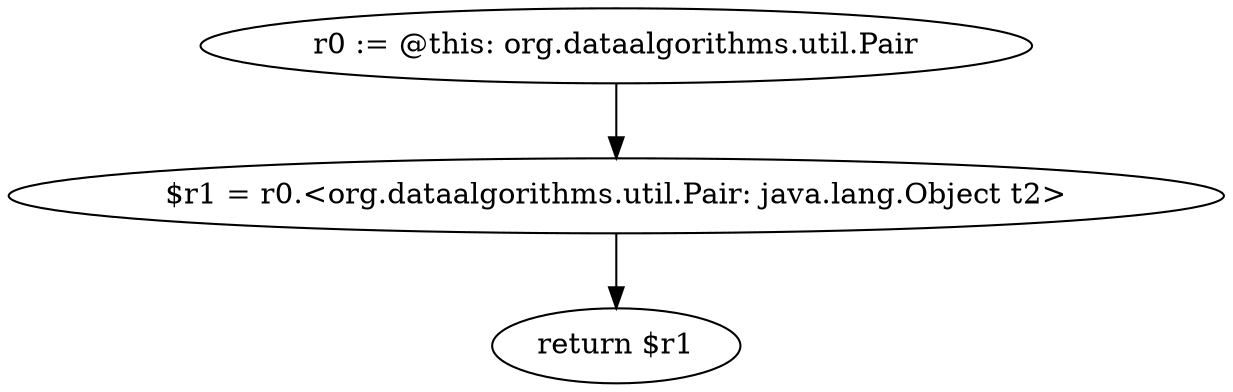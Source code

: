 digraph "unitGraph" {
    "r0 := @this: org.dataalgorithms.util.Pair"
    "$r1 = r0.<org.dataalgorithms.util.Pair: java.lang.Object t2>"
    "return $r1"
    "r0 := @this: org.dataalgorithms.util.Pair"->"$r1 = r0.<org.dataalgorithms.util.Pair: java.lang.Object t2>";
    "$r1 = r0.<org.dataalgorithms.util.Pair: java.lang.Object t2>"->"return $r1";
}
